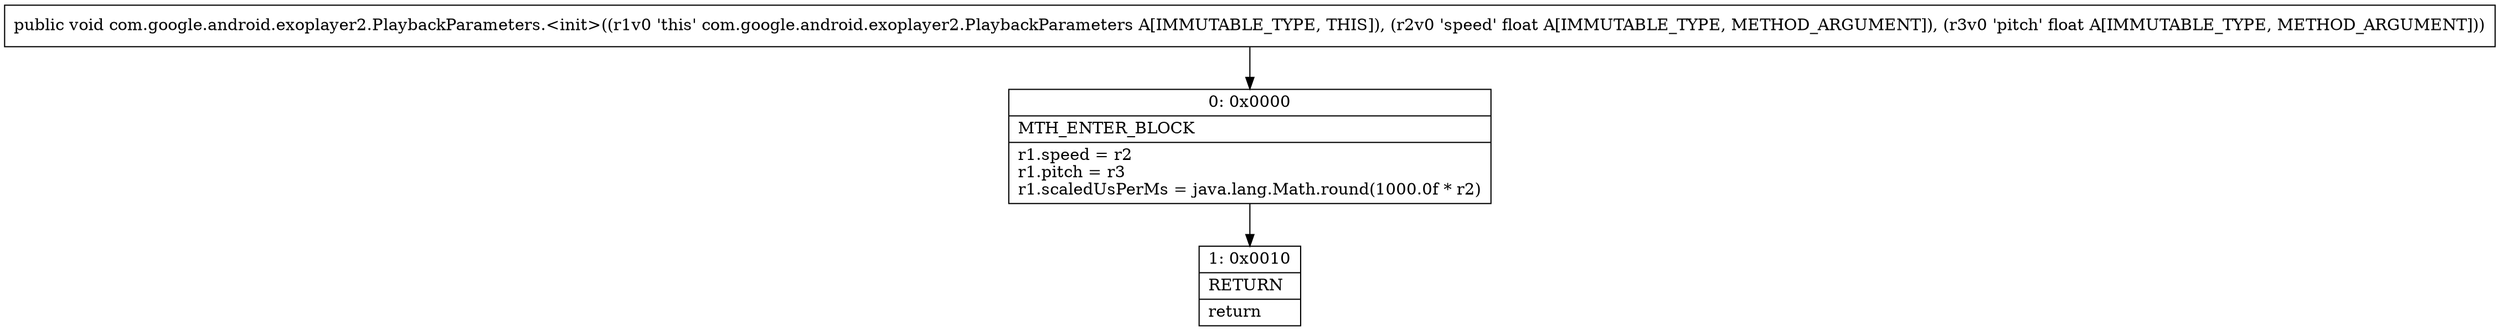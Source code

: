 digraph "CFG forcom.google.android.exoplayer2.PlaybackParameters.\<init\>(FF)V" {
Node_0 [shape=record,label="{0\:\ 0x0000|MTH_ENTER_BLOCK\l|r1.speed = r2\lr1.pitch = r3\lr1.scaledUsPerMs = java.lang.Math.round(1000.0f * r2)\l}"];
Node_1 [shape=record,label="{1\:\ 0x0010|RETURN\l|return\l}"];
MethodNode[shape=record,label="{public void com.google.android.exoplayer2.PlaybackParameters.\<init\>((r1v0 'this' com.google.android.exoplayer2.PlaybackParameters A[IMMUTABLE_TYPE, THIS]), (r2v0 'speed' float A[IMMUTABLE_TYPE, METHOD_ARGUMENT]), (r3v0 'pitch' float A[IMMUTABLE_TYPE, METHOD_ARGUMENT])) }"];
MethodNode -> Node_0;
Node_0 -> Node_1;
}

